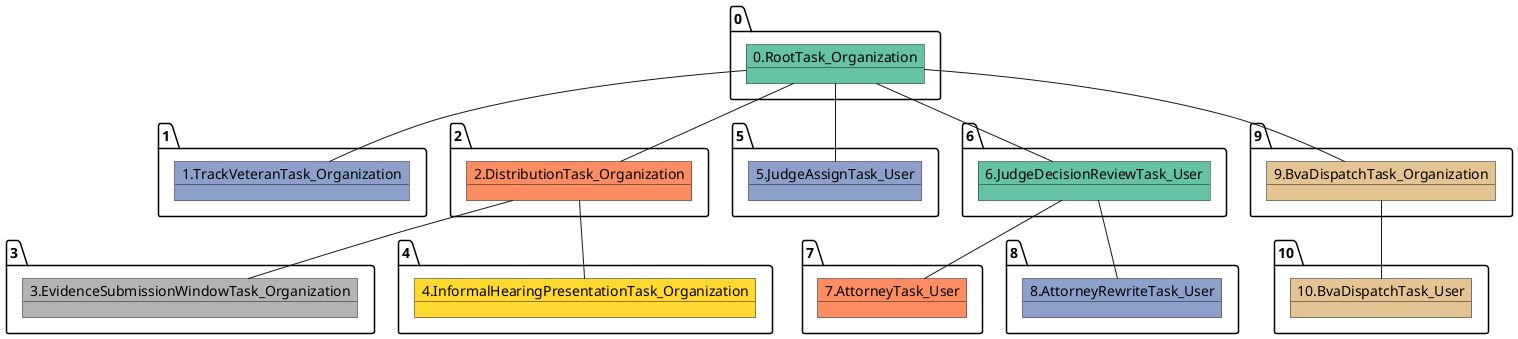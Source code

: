 @startuml
object 0.RootTask_Organization #66c2a5
object 1.TrackVeteranTask_Organization #8da0cb
object 2.DistributionTask_Organization #fc8d62
object 3.EvidenceSubmissionWindowTask_Organization #b3b3b3
object 4.InformalHearingPresentationTask_Organization #ffd92f
object 5.JudgeAssignTask_User #8da0cb
object 6.JudgeDecisionReviewTask_User #66c2a5
object 7.AttorneyTask_User #fc8d62
object 8.AttorneyRewriteTask_User #8da0cb
object 9.BvaDispatchTask_Organization #e5c494
object 10.BvaDispatchTask_User #e5c494
0.RootTask_Organization -- 1.TrackVeteranTask_Organization
0.RootTask_Organization -- 2.DistributionTask_Organization
2.DistributionTask_Organization -- 3.EvidenceSubmissionWindowTask_Organization
2.DistributionTask_Organization -- 4.InformalHearingPresentationTask_Organization
0.RootTask_Organization -- 5.JudgeAssignTask_User
0.RootTask_Organization -- 6.JudgeDecisionReviewTask_User
6.JudgeDecisionReviewTask_User -- 7.AttorneyTask_User
6.JudgeDecisionReviewTask_User -- 8.AttorneyRewriteTask_User
0.RootTask_Organization -- 9.BvaDispatchTask_Organization
9.BvaDispatchTask_Organization -- 10.BvaDispatchTask_User
@enduml
